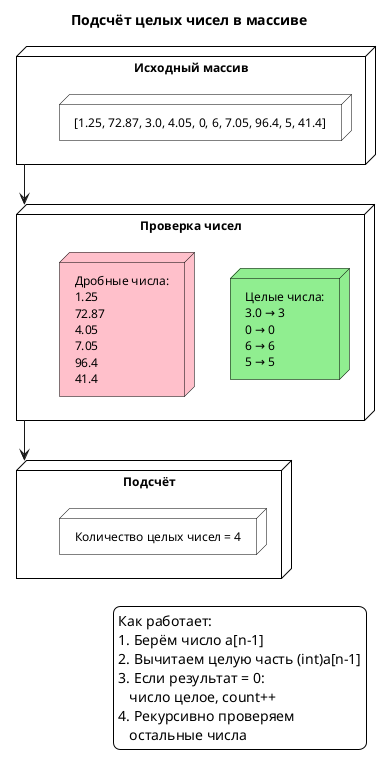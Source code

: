 @startuml
title Подсчёт целых чисел в массиве
skinparam backgroundColor white
skinparam node {
    BackgroundColor white
    BorderColor black
    FontSize 12
}

node "Исходный массив" as start {
    node "[1.25, 72.87, 3.0, 4.05, 0, 6, 7.05, 96.4, 5, 41.4]" as arr
}

node "Проверка чисел" as check {
    node "Целые числа:\n3.0 → 3\n0 → 0\n6 → 6\n5 → 5" as integers #LightGreen
    node "Дробные числа:\n1.25\n72.87\n4.05\n7.05\n96.4\n41.4" as floats #Pink
}

node "Подсчёт" as count {
    node "Количество целых чисел = 4" as result
}

start -down-> check
check -down-> count

legend right
    Как работает:
    1. Берём число a[n-1]
    2. Вычитаем целую часть (int)a[n-1]
    3. Если результат = 0:
       число целое, count++
    4. Рекурсивно проверяем
       остальные числа
end legend

@enduml
